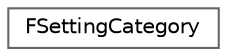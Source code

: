 digraph "Graphical Class Hierarchy"
{
 // LATEX_PDF_SIZE
  bgcolor="transparent";
  edge [fontname=Helvetica,fontsize=10,labelfontname=Helvetica,labelfontsize=10];
  node [fontname=Helvetica,fontsize=10,shape=box,height=0.2,width=0.4];
  rankdir="LR";
  Node0 [label="FSettingCategory",height=0.2,width=0.4,color="grey40", fillcolor="white", style="filled",URL="$struct_f_setting_category.html",tooltip=" "];
}
